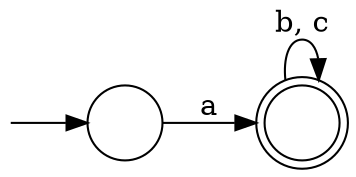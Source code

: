 digraph G {
  rankdir=LR;
  n__ [label="" shape=none width=.0];
  3 [shape=circle label=""]
  1 [shape=doublecircle label=""]
  n__ -> 3;
  3 -> 1 [label="a"]
  1 -> 1 [label="b, c"]
}
